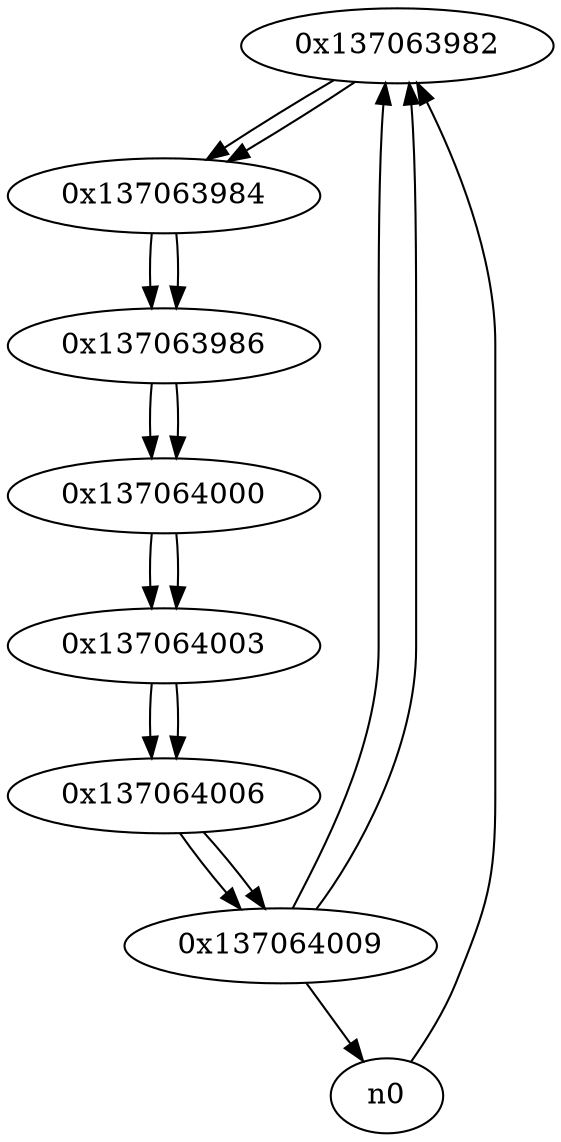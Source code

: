 digraph G{
/* nodes */
  n1 [label="0x137063982"]
  n2 [label="0x137063984"]
  n3 [label="0x137063986"]
  n4 [label="0x137064000"]
  n5 [label="0x137064003"]
  n6 [label="0x137064006"]
  n7 [label="0x137064009"]
/* edges */
n1 -> n2;
n7 -> n1;
n0 -> n1;
n2 -> n3;
n1 -> n2;
n3 -> n4;
n2 -> n3;
n4 -> n5;
n3 -> n4;
n5 -> n6;
n4 -> n5;
n6 -> n7;
n5 -> n6;
n7 -> n1;
n7 -> n0;
n6 -> n7;
}
